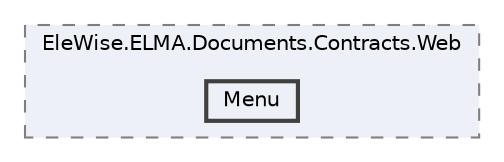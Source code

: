 digraph "Web/Modules/EleWise.ELMA.Documents.Contracts.Web/Menu"
{
 // LATEX_PDF_SIZE
  bgcolor="transparent";
  edge [fontname=Helvetica,fontsize=10,labelfontname=Helvetica,labelfontsize=10];
  node [fontname=Helvetica,fontsize=10,shape=box,height=0.2,width=0.4];
  compound=true
  subgraph clusterdir_f34a4f6753ad7b67e94efd1a4b8174ec {
    graph [ bgcolor="#edf0f7", pencolor="grey50", label="EleWise.ELMA.Documents.Contracts.Web", fontname=Helvetica,fontsize=10 style="filled,dashed", URL="dir_f34a4f6753ad7b67e94efd1a4b8174ec.html",tooltip=""]
  dir_ae657eb7befd20850173a417d03a202e [label="Menu", fillcolor="#edf0f7", color="grey25", style="filled,bold", URL="dir_ae657eb7befd20850173a417d03a202e.html",tooltip=""];
  }
}
